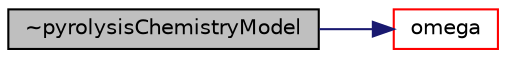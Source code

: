 digraph "~pyrolysisChemistryModel"
{
  bgcolor="transparent";
  edge [fontname="Helvetica",fontsize="10",labelfontname="Helvetica",labelfontsize="10"];
  node [fontname="Helvetica",fontsize="10",shape=record];
  rankdir="LR";
  Node1 [label="~pyrolysisChemistryModel",height=0.2,width=0.4,color="black", fillcolor="grey75", style="filled", fontcolor="black"];
  Node1 -> Node2 [color="midnightblue",fontsize="10",style="solid",fontname="Helvetica"];
  Node2 [label="omega",height=0.2,width=0.4,color="red",URL="$a02043.html#ab342f2a4a5a8de8eb561ae07ddbc180f",tooltip="dc/dt = omega, rate of change in concentration, for each species "];
}
